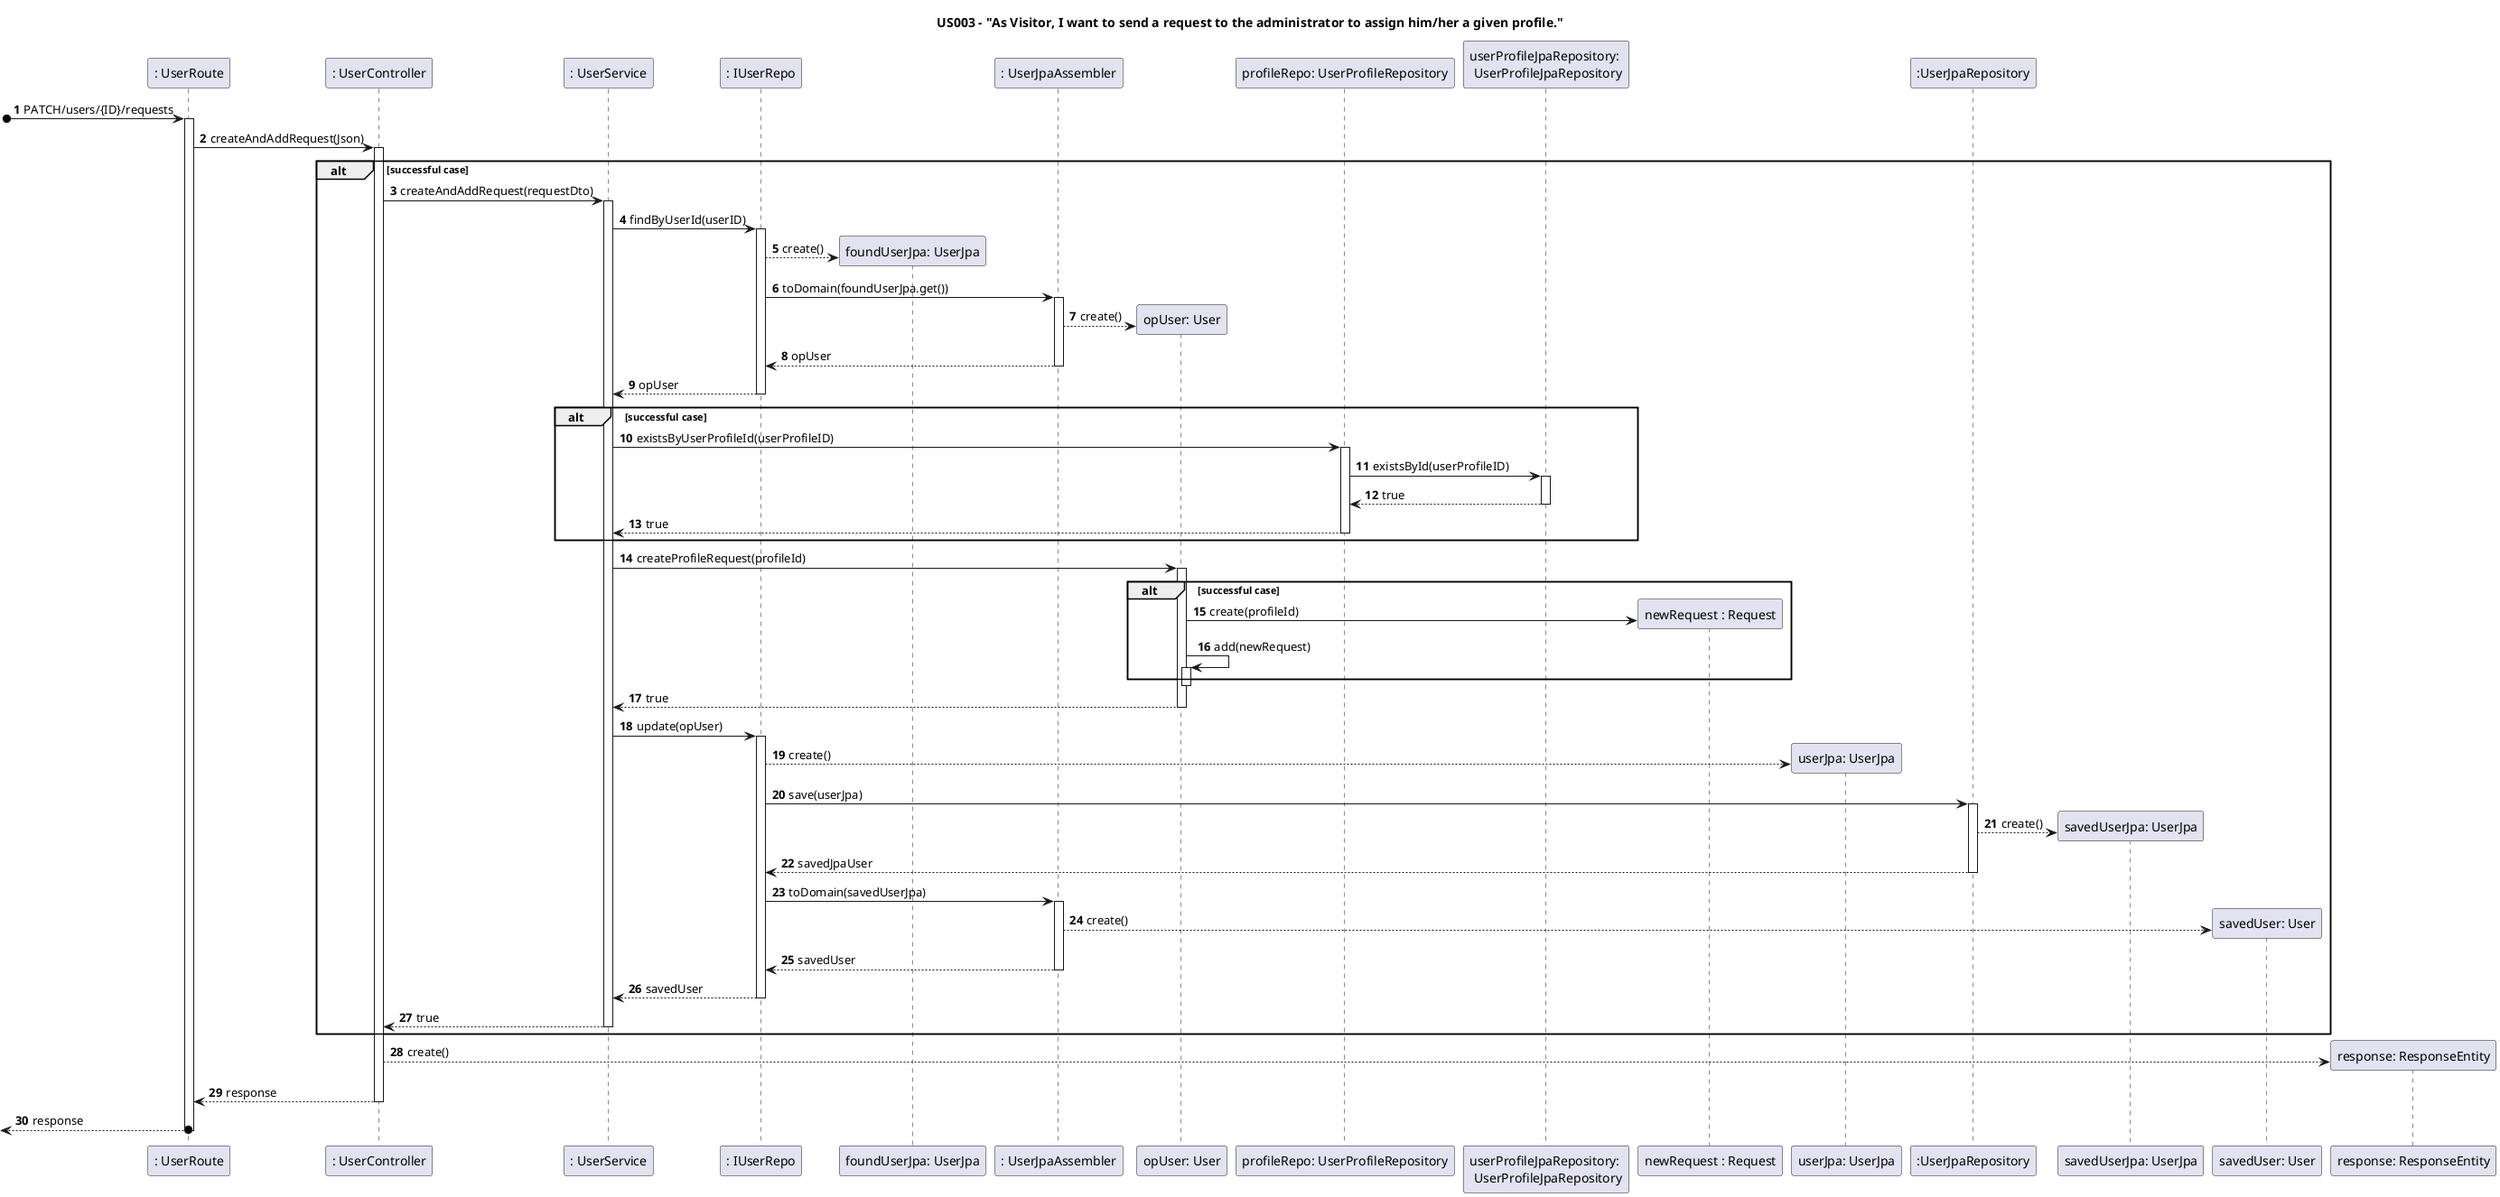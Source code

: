 @startuml

title US003 - "As Visitor, I want to send a request to the administrator to assign him/her a given profile."

autoactivate on
autonumber

participant ": UserRoute" as UI
participant ": UserController" as Ctrl
participant ": UserService" as Serv
participant ": IUserRepo" as Repo
participant "foundUserJpa: UserJpa" as FoundUser
participant ": UserJpaAssembler" as Assembler
participant "opUser: User" as Optional
participant "profileRepo: UserProfileRepository" as ProfileRepo
participant "userProfileJpaRepository: \n UserProfileJpaRepository" as DriverProfile
participant "newRequest : Request" as Request
participant "userJpa: UserJpa" as UserJPA
participant ":UserJpaRepository" as Driver
participant "savedUserJpa: UserJpa" as SavedJpa
participant "savedUser: User" as SavedUser
participant "response: ResponseEntity" as json



[o-> UI: PATCH/users/{ID}/requests
UI -> Ctrl: createAndAddRequest(Json)
alt successful case
    Ctrl -> Serv: createAndAddRequest(requestDto)
    Serv -> Repo: findByUserId(userID)
    Repo --> FoundUser**: create()
    Repo -> Assembler: toDomain(foundUserJpa.get())
    Assembler --> Optional**: create()
    return opUser
    return opUser
    alt successful case
        Serv -> ProfileRepo: existsByUserProfileId(userProfileID)
        ProfileRepo -> DriverProfile: existsById(userProfileID)
        return true
        return true
    end
    Serv -> Optional: createProfileRequest(profileId)
    alt successful case
        Optional -> Request**: create(profileId)
        Optional -> Optional: add(newRequest)
    end
    deactivate Optional
    return true
    Serv -> Repo: update(opUser)
    Repo --> UserJPA**: create()
    Repo -> Driver: save(userJpa)
    Driver --> SavedJpa**: create()
    return savedJpaUser
    Repo -> Assembler: toDomain(savedUserJpa)
    Assembler --> SavedUser**: create()
    return savedUser
    return savedUser
    return true
end
Ctrl --> json**: create()
return response
return response

@enduml